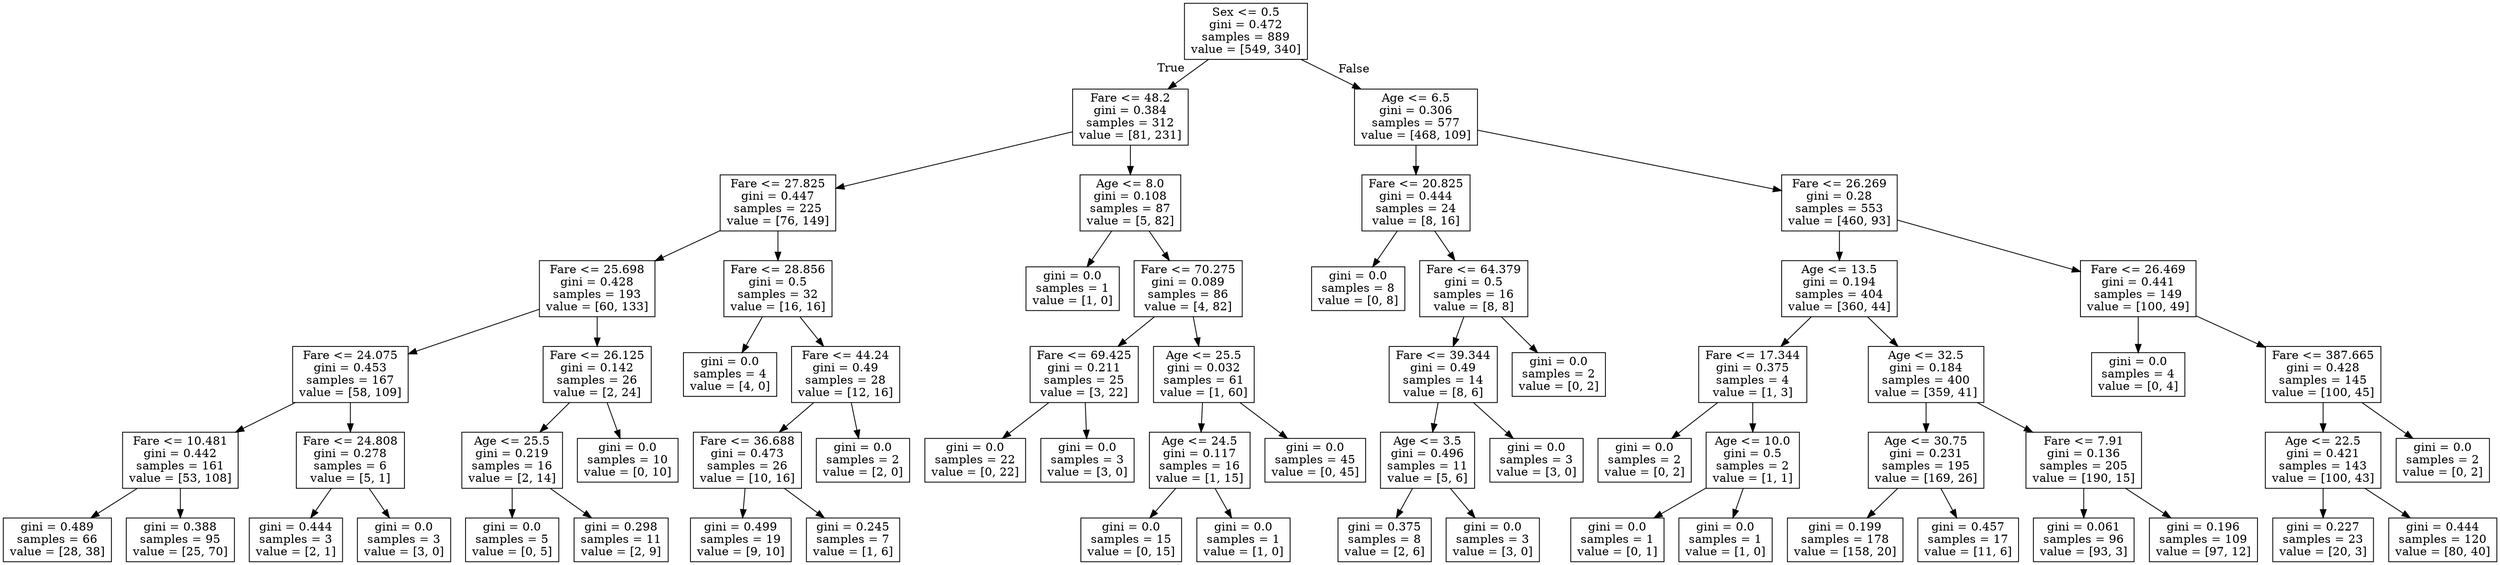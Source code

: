 digraph Tree {
node [shape=box] ;
0 [label="Sex <= 0.5\ngini = 0.472\nsamples = 889\nvalue = [549, 340]"] ;
1 [label="Fare <= 48.2\ngini = 0.384\nsamples = 312\nvalue = [81, 231]"] ;
0 -> 1 [labeldistance=2.5, labelangle=45, headlabel="True"] ;
2 [label="Fare <= 27.825\ngini = 0.447\nsamples = 225\nvalue = [76, 149]"] ;
1 -> 2 ;
3 [label="Fare <= 25.698\ngini = 0.428\nsamples = 193\nvalue = [60, 133]"] ;
2 -> 3 ;
4 [label="Fare <= 24.075\ngini = 0.453\nsamples = 167\nvalue = [58, 109]"] ;
3 -> 4 ;
5 [label="Fare <= 10.481\ngini = 0.442\nsamples = 161\nvalue = [53, 108]"] ;
4 -> 5 ;
6 [label="gini = 0.489\nsamples = 66\nvalue = [28, 38]"] ;
5 -> 6 ;
7 [label="gini = 0.388\nsamples = 95\nvalue = [25, 70]"] ;
5 -> 7 ;
8 [label="Fare <= 24.808\ngini = 0.278\nsamples = 6\nvalue = [5, 1]"] ;
4 -> 8 ;
9 [label="gini = 0.444\nsamples = 3\nvalue = [2, 1]"] ;
8 -> 9 ;
10 [label="gini = 0.0\nsamples = 3\nvalue = [3, 0]"] ;
8 -> 10 ;
11 [label="Fare <= 26.125\ngini = 0.142\nsamples = 26\nvalue = [2, 24]"] ;
3 -> 11 ;
12 [label="Age <= 25.5\ngini = 0.219\nsamples = 16\nvalue = [2, 14]"] ;
11 -> 12 ;
13 [label="gini = 0.0\nsamples = 5\nvalue = [0, 5]"] ;
12 -> 13 ;
14 [label="gini = 0.298\nsamples = 11\nvalue = [2, 9]"] ;
12 -> 14 ;
15 [label="gini = 0.0\nsamples = 10\nvalue = [0, 10]"] ;
11 -> 15 ;
16 [label="Fare <= 28.856\ngini = 0.5\nsamples = 32\nvalue = [16, 16]"] ;
2 -> 16 ;
17 [label="gini = 0.0\nsamples = 4\nvalue = [4, 0]"] ;
16 -> 17 ;
18 [label="Fare <= 44.24\ngini = 0.49\nsamples = 28\nvalue = [12, 16]"] ;
16 -> 18 ;
19 [label="Fare <= 36.688\ngini = 0.473\nsamples = 26\nvalue = [10, 16]"] ;
18 -> 19 ;
20 [label="gini = 0.499\nsamples = 19\nvalue = [9, 10]"] ;
19 -> 20 ;
21 [label="gini = 0.245\nsamples = 7\nvalue = [1, 6]"] ;
19 -> 21 ;
22 [label="gini = 0.0\nsamples = 2\nvalue = [2, 0]"] ;
18 -> 22 ;
23 [label="Age <= 8.0\ngini = 0.108\nsamples = 87\nvalue = [5, 82]"] ;
1 -> 23 ;
24 [label="gini = 0.0\nsamples = 1\nvalue = [1, 0]"] ;
23 -> 24 ;
25 [label="Fare <= 70.275\ngini = 0.089\nsamples = 86\nvalue = [4, 82]"] ;
23 -> 25 ;
26 [label="Fare <= 69.425\ngini = 0.211\nsamples = 25\nvalue = [3, 22]"] ;
25 -> 26 ;
27 [label="gini = 0.0\nsamples = 22\nvalue = [0, 22]"] ;
26 -> 27 ;
28 [label="gini = 0.0\nsamples = 3\nvalue = [3, 0]"] ;
26 -> 28 ;
29 [label="Age <= 25.5\ngini = 0.032\nsamples = 61\nvalue = [1, 60]"] ;
25 -> 29 ;
30 [label="Age <= 24.5\ngini = 0.117\nsamples = 16\nvalue = [1, 15]"] ;
29 -> 30 ;
31 [label="gini = 0.0\nsamples = 15\nvalue = [0, 15]"] ;
30 -> 31 ;
32 [label="gini = 0.0\nsamples = 1\nvalue = [1, 0]"] ;
30 -> 32 ;
33 [label="gini = 0.0\nsamples = 45\nvalue = [0, 45]"] ;
29 -> 33 ;
34 [label="Age <= 6.5\ngini = 0.306\nsamples = 577\nvalue = [468, 109]"] ;
0 -> 34 [labeldistance=2.5, labelangle=-45, headlabel="False"] ;
35 [label="Fare <= 20.825\ngini = 0.444\nsamples = 24\nvalue = [8, 16]"] ;
34 -> 35 ;
36 [label="gini = 0.0\nsamples = 8\nvalue = [0, 8]"] ;
35 -> 36 ;
37 [label="Fare <= 64.379\ngini = 0.5\nsamples = 16\nvalue = [8, 8]"] ;
35 -> 37 ;
38 [label="Fare <= 39.344\ngini = 0.49\nsamples = 14\nvalue = [8, 6]"] ;
37 -> 38 ;
39 [label="Age <= 3.5\ngini = 0.496\nsamples = 11\nvalue = [5, 6]"] ;
38 -> 39 ;
40 [label="gini = 0.375\nsamples = 8\nvalue = [2, 6]"] ;
39 -> 40 ;
41 [label="gini = 0.0\nsamples = 3\nvalue = [3, 0]"] ;
39 -> 41 ;
42 [label="gini = 0.0\nsamples = 3\nvalue = [3, 0]"] ;
38 -> 42 ;
43 [label="gini = 0.0\nsamples = 2\nvalue = [0, 2]"] ;
37 -> 43 ;
44 [label="Fare <= 26.269\ngini = 0.28\nsamples = 553\nvalue = [460, 93]"] ;
34 -> 44 ;
45 [label="Age <= 13.5\ngini = 0.194\nsamples = 404\nvalue = [360, 44]"] ;
44 -> 45 ;
46 [label="Fare <= 17.344\ngini = 0.375\nsamples = 4\nvalue = [1, 3]"] ;
45 -> 46 ;
47 [label="gini = 0.0\nsamples = 2\nvalue = [0, 2]"] ;
46 -> 47 ;
48 [label="Age <= 10.0\ngini = 0.5\nsamples = 2\nvalue = [1, 1]"] ;
46 -> 48 ;
49 [label="gini = 0.0\nsamples = 1\nvalue = [0, 1]"] ;
48 -> 49 ;
50 [label="gini = 0.0\nsamples = 1\nvalue = [1, 0]"] ;
48 -> 50 ;
51 [label="Age <= 32.5\ngini = 0.184\nsamples = 400\nvalue = [359, 41]"] ;
45 -> 51 ;
52 [label="Age <= 30.75\ngini = 0.231\nsamples = 195\nvalue = [169, 26]"] ;
51 -> 52 ;
53 [label="gini = 0.199\nsamples = 178\nvalue = [158, 20]"] ;
52 -> 53 ;
54 [label="gini = 0.457\nsamples = 17\nvalue = [11, 6]"] ;
52 -> 54 ;
55 [label="Fare <= 7.91\ngini = 0.136\nsamples = 205\nvalue = [190, 15]"] ;
51 -> 55 ;
56 [label="gini = 0.061\nsamples = 96\nvalue = [93, 3]"] ;
55 -> 56 ;
57 [label="gini = 0.196\nsamples = 109\nvalue = [97, 12]"] ;
55 -> 57 ;
58 [label="Fare <= 26.469\ngini = 0.441\nsamples = 149\nvalue = [100, 49]"] ;
44 -> 58 ;
59 [label="gini = 0.0\nsamples = 4\nvalue = [0, 4]"] ;
58 -> 59 ;
60 [label="Fare <= 387.665\ngini = 0.428\nsamples = 145\nvalue = [100, 45]"] ;
58 -> 60 ;
61 [label="Age <= 22.5\ngini = 0.421\nsamples = 143\nvalue = [100, 43]"] ;
60 -> 61 ;
62 [label="gini = 0.227\nsamples = 23\nvalue = [20, 3]"] ;
61 -> 62 ;
63 [label="gini = 0.444\nsamples = 120\nvalue = [80, 40]"] ;
61 -> 63 ;
64 [label="gini = 0.0\nsamples = 2\nvalue = [0, 2]"] ;
60 -> 64 ;
}